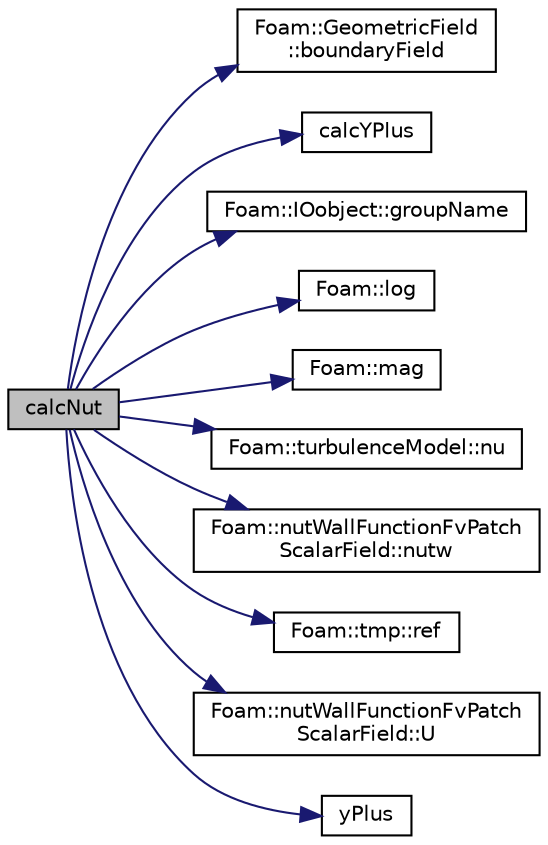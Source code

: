 digraph "calcNut"
{
  bgcolor="transparent";
  edge [fontname="Helvetica",fontsize="10",labelfontname="Helvetica",labelfontsize="10"];
  node [fontname="Helvetica",fontsize="10",shape=record];
  rankdir="LR";
  Node1 [label="calcNut",height=0.2,width=0.4,color="black", fillcolor="grey75", style="filled" fontcolor="black"];
  Node1 -> Node2 [color="midnightblue",fontsize="10",style="solid",fontname="Helvetica"];
  Node2 [label="Foam::GeometricField\l::boundaryField",height=0.2,width=0.4,color="black",URL="$classFoam_1_1GeometricField.html#a6987ef31fb532d0fc43c84eca14fe558",tooltip="Return const-reference to the boundary field. "];
  Node1 -> Node3 [color="midnightblue",fontsize="10",style="solid",fontname="Helvetica"];
  Node3 [label="calcYPlus",height=0.2,width=0.4,color="black",URL="$classFoam_1_1nutUWallFunctionFvPatchScalarField.html#a419d44c43d5aa4c76788bc019f488a29",tooltip="Calculate yPlus. "];
  Node1 -> Node4 [color="midnightblue",fontsize="10",style="solid",fontname="Helvetica"];
  Node4 [label="Foam::IOobject::groupName",height=0.2,width=0.4,color="black",URL="$classFoam_1_1IOobject.html#a9ed17c9be570523bdea86b4b019457d5",tooltip="Create dot-delimited name.group. "];
  Node1 -> Node5 [color="midnightblue",fontsize="10",style="solid",fontname="Helvetica"];
  Node5 [label="Foam::log",height=0.2,width=0.4,color="black",URL="$namespaceFoam.html#a6e89590da9859ad497977e08f110d4b5"];
  Node1 -> Node6 [color="midnightblue",fontsize="10",style="solid",fontname="Helvetica"];
  Node6 [label="Foam::mag",height=0.2,width=0.4,color="black",URL="$namespaceFoam.html#a834bb6faa2fd38f3b65634f2e1987e97"];
  Node1 -> Node7 [color="midnightblue",fontsize="10",style="solid",fontname="Helvetica"];
  Node7 [label="Foam::turbulenceModel::nu",height=0.2,width=0.4,color="black",URL="$classFoam_1_1turbulenceModel.html#ad5f81fcd6f7d0ddad1a5fe2a8f08bb3f",tooltip="Return the laminar viscosity. "];
  Node1 -> Node8 [color="midnightblue",fontsize="10",style="solid",fontname="Helvetica"];
  Node8 [label="Foam::nutWallFunctionFvPatch\lScalarField::nutw",height=0.2,width=0.4,color="black",URL="$classFoam_1_1nutWallFunctionFvPatchScalarField.html#a21f0b179250d0db538ba12bd2c72d9f0",tooltip="Return the nut patchField for the given wall patch. "];
  Node1 -> Node9 [color="midnightblue",fontsize="10",style="solid",fontname="Helvetica"];
  Node9 [label="Foam::tmp::ref",height=0.2,width=0.4,color="black",URL="$classFoam_1_1tmp.html#af16202cc9b8e931206cfceb8d9779bb2",tooltip="Return non-const reference to the contents of a non-null managed pointer. "];
  Node1 -> Node10 [color="midnightblue",fontsize="10",style="solid",fontname="Helvetica"];
  Node10 [label="Foam::nutWallFunctionFvPatch\lScalarField::U",height=0.2,width=0.4,color="black",URL="$classFoam_1_1nutWallFunctionFvPatchScalarField.html#a23cc37e39abd23f0e61164e2b5a210b6",tooltip="Helper to return the velocity field either from the turbulence model (default) or the mesh database..."];
  Node1 -> Node11 [color="midnightblue",fontsize="10",style="solid",fontname="Helvetica"];
  Node11 [label="yPlus",height=0.2,width=0.4,color="black",URL="$classFoam_1_1nutUWallFunctionFvPatchScalarField.html#a5156cc68c23ee1a8f70fb50e1ea0ae13",tooltip="Calculate and return the yPlus at the boundary. "];
}
